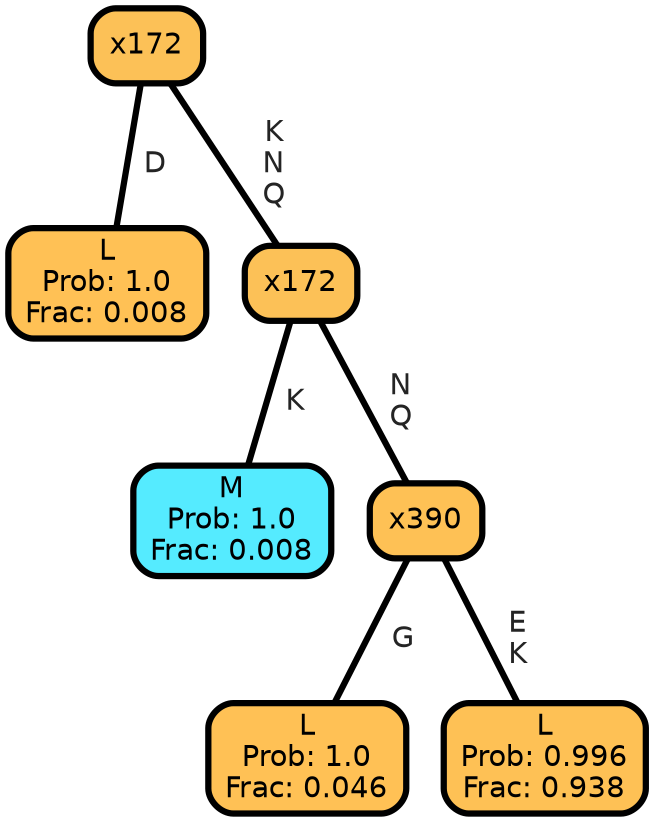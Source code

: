 graph Tree {
node [shape=box, style="filled, rounded",color="black",penwidth="3",fontcolor="black",                 fontname=helvetica] ;
graph [ranksep="0 equally", splines=straight,                 bgcolor=transparent, dpi=200] ;
edge [fontname=helvetica, fontweight=bold,fontcolor=grey14,color=black] ;
0 [label="L
Prob: 1.0
Frac: 0.008", fillcolor="#ffc155"] ;
1 [label="x172", fillcolor="#fcc157"] ;
2 [label="M
Prob: 1.0
Frac: 0.008", fillcolor="#55ebff"] ;
3 [label="x172", fillcolor="#fcc157"] ;
4 [label="L
Prob: 1.0
Frac: 0.046", fillcolor="#ffc155"] ;
5 [label="x390", fillcolor="#fec155"] ;
6 [label="L
Prob: 0.996
Frac: 0.938", fillcolor="#fec155"] ;
1 -- 0 [label=" D",penwidth=3] ;
1 -- 3 [label=" K\n N\n Q",penwidth=3] ;
3 -- 2 [label=" K",penwidth=3] ;
3 -- 5 [label=" N\n Q",penwidth=3] ;
5 -- 4 [label=" G",penwidth=3] ;
5 -- 6 [label=" E\n K",penwidth=3] ;
{rank = same;}}